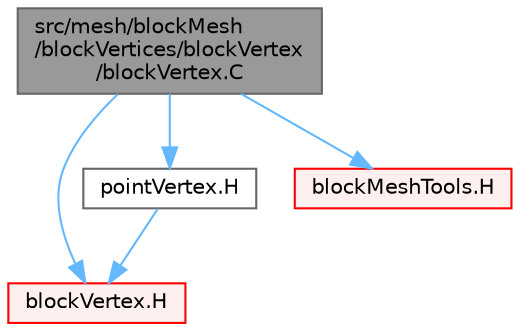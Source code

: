 digraph "src/mesh/blockMesh/blockVertices/blockVertex/blockVertex.C"
{
 // LATEX_PDF_SIZE
  bgcolor="transparent";
  edge [fontname=Helvetica,fontsize=10,labelfontname=Helvetica,labelfontsize=10];
  node [fontname=Helvetica,fontsize=10,shape=box,height=0.2,width=0.4];
  Node1 [id="Node000001",label="src/mesh/blockMesh\l/blockVertices/blockVertex\l/blockVertex.C",height=0.2,width=0.4,color="gray40", fillcolor="grey60", style="filled", fontcolor="black",tooltip=" "];
  Node1 -> Node2 [id="edge1_Node000001_Node000002",color="steelblue1",style="solid",tooltip=" "];
  Node2 [id="Node000002",label="blockVertex.H",height=0.2,width=0.4,color="red", fillcolor="#FFF0F0", style="filled",URL="$blockVertex_8H.html",tooltip=" "];
  Node1 -> Node239 [id="edge2_Node000001_Node000239",color="steelblue1",style="solid",tooltip=" "];
  Node239 [id="Node000239",label="pointVertex.H",height=0.2,width=0.4,color="grey40", fillcolor="white", style="filled",URL="$pointVertex_8H.html",tooltip=" "];
  Node239 -> Node2 [id="edge3_Node000239_Node000002",color="steelblue1",style="solid",tooltip=" "];
  Node1 -> Node240 [id="edge4_Node000001_Node000240",color="steelblue1",style="solid",tooltip=" "];
  Node240 [id="Node000240",label="blockMeshTools.H",height=0.2,width=0.4,color="red", fillcolor="#FFF0F0", style="filled",URL="$blockMeshTools_8H.html",tooltip=" "];
}
